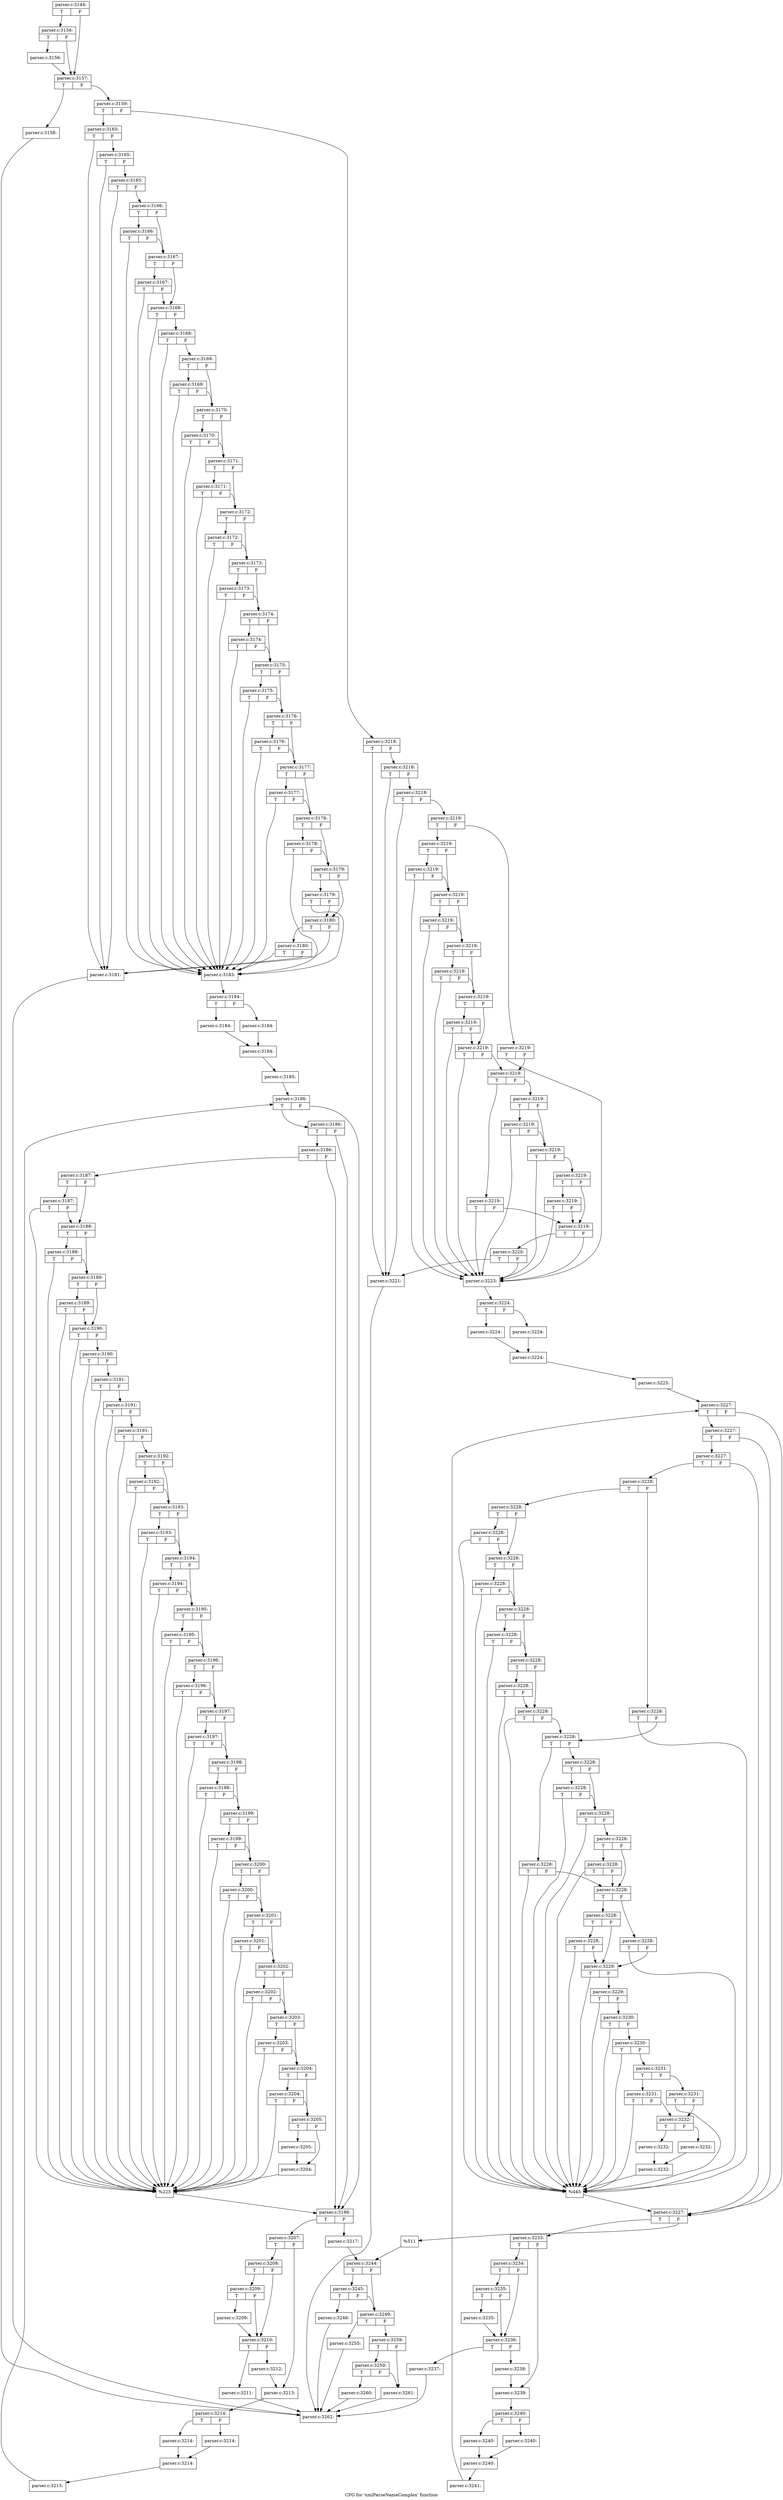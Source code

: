 digraph "CFG for 'xmlParseNameComplex' function" {
	label="CFG for 'xmlParseNameComplex' function";

	Node0x55d73bfdb190 [shape=record,label="{parser.c:3144:|{<s0>T|<s1>F}}"];
	Node0x55d73bfdb190:s0 -> Node0x55d73bfdc350;
	Node0x55d73bfdb190:s1 -> Node0x55d73bfdc300;
	Node0x55d73bfdc350 [shape=record,label="{parser.c:3156:|{<s0>T|<s1>F}}"];
	Node0x55d73bfdc350:s0 -> Node0x55d73bfdc2b0;
	Node0x55d73bfdc350:s1 -> Node0x55d73bfdc300;
	Node0x55d73bfdc2b0 [shape=record,label="{parser.c:3156:}"];
	Node0x55d73bfdc2b0 -> Node0x55d73bfdc300;
	Node0x55d73bfdc300 [shape=record,label="{parser.c:3157:|{<s0>T|<s1>F}}"];
	Node0x55d73bfdc300:s0 -> Node0x55d73bfdcd60;
	Node0x55d73bfdc300:s1 -> Node0x55d73bfdcdb0;
	Node0x55d73bfdcd60 [shape=record,label="{parser.c:3158:}"];
	Node0x55d73bfdcd60 -> Node0x55d73bfdb1e0;
	Node0x55d73bfdcdb0 [shape=record,label="{parser.c:3159:|{<s0>T|<s1>F}}"];
	Node0x55d73bfdcdb0:s0 -> Node0x55d73bfdd550;
	Node0x55d73bfdcdb0:s1 -> Node0x55d73bfdd5f0;
	Node0x55d73bfdd550 [shape=record,label="{parser.c:3165:|{<s0>T|<s1>F}}"];
	Node0x55d73bfdd550:s0 -> Node0x55d73bfddbf0;
	Node0x55d73bfdd550:s1 -> Node0x55d73bfddd90;
	Node0x55d73bfddd90 [shape=record,label="{parser.c:3165:|{<s0>T|<s1>F}}"];
	Node0x55d73bfddd90:s0 -> Node0x55d73bfddbf0;
	Node0x55d73bfddd90:s1 -> Node0x55d73bfddd10;
	Node0x55d73bfddd10 [shape=record,label="{parser.c:3165:|{<s0>T|<s1>F}}"];
	Node0x55d73bfddd10:s0 -> Node0x55d73bfddbf0;
	Node0x55d73bfddd10:s1 -> Node0x55d73bfddc90;
	Node0x55d73bfddc90 [shape=record,label="{parser.c:3166:|{<s0>T|<s1>F}}"];
	Node0x55d73bfddc90:s0 -> Node0x55d73bfdeb90;
	Node0x55d73bfddc90:s1 -> Node0x55d73bfdeb10;
	Node0x55d73bfdeb90 [shape=record,label="{parser.c:3166:|{<s0>T|<s1>F}}"];
	Node0x55d73bfdeb90:s0 -> Node0x55d73bfddc40;
	Node0x55d73bfdeb90:s1 -> Node0x55d73bfdeb10;
	Node0x55d73bfdeb10 [shape=record,label="{parser.c:3167:|{<s0>T|<s1>F}}"];
	Node0x55d73bfdeb10:s0 -> Node0x55d73bfdf010;
	Node0x55d73bfdeb10:s1 -> Node0x55d73bfdea90;
	Node0x55d73bfdf010 [shape=record,label="{parser.c:3167:|{<s0>T|<s1>F}}"];
	Node0x55d73bfdf010:s0 -> Node0x55d73bfddc40;
	Node0x55d73bfdf010:s1 -> Node0x55d73bfdea90;
	Node0x55d73bfdea90 [shape=record,label="{parser.c:3168:|{<s0>T|<s1>F}}"];
	Node0x55d73bfdea90:s0 -> Node0x55d73bfddc40;
	Node0x55d73bfdea90:s1 -> Node0x55d73bfdea10;
	Node0x55d73bfdea10 [shape=record,label="{parser.c:3168:|{<s0>T|<s1>F}}"];
	Node0x55d73bfdea10:s0 -> Node0x55d73bfddc40;
	Node0x55d73bfdea10:s1 -> Node0x55d73bfde990;
	Node0x55d73bfde990 [shape=record,label="{parser.c:3169:|{<s0>T|<s1>F}}"];
	Node0x55d73bfde990:s0 -> Node0x55d73bfdf890;
	Node0x55d73bfde990:s1 -> Node0x55d73bfde910;
	Node0x55d73bfdf890 [shape=record,label="{parser.c:3169:|{<s0>T|<s1>F}}"];
	Node0x55d73bfdf890:s0 -> Node0x55d73bfddc40;
	Node0x55d73bfdf890:s1 -> Node0x55d73bfde910;
	Node0x55d73bfde910 [shape=record,label="{parser.c:3170:|{<s0>T|<s1>F}}"];
	Node0x55d73bfde910:s0 -> Node0x55d73bfdfd10;
	Node0x55d73bfde910:s1 -> Node0x55d73bfde890;
	Node0x55d73bfdfd10 [shape=record,label="{parser.c:3170:|{<s0>T|<s1>F}}"];
	Node0x55d73bfdfd10:s0 -> Node0x55d73bfddc40;
	Node0x55d73bfdfd10:s1 -> Node0x55d73bfde890;
	Node0x55d73bfde890 [shape=record,label="{parser.c:3171:|{<s0>T|<s1>F}}"];
	Node0x55d73bfde890:s0 -> Node0x55d73bfe0190;
	Node0x55d73bfde890:s1 -> Node0x55d73bfde810;
	Node0x55d73bfe0190 [shape=record,label="{parser.c:3171:|{<s0>T|<s1>F}}"];
	Node0x55d73bfe0190:s0 -> Node0x55d73bfddc40;
	Node0x55d73bfe0190:s1 -> Node0x55d73bfde810;
	Node0x55d73bfde810 [shape=record,label="{parser.c:3172:|{<s0>T|<s1>F}}"];
	Node0x55d73bfde810:s0 -> Node0x55d73bfe0650;
	Node0x55d73bfde810:s1 -> Node0x55d73bfde790;
	Node0x55d73bfe0650 [shape=record,label="{parser.c:3172:|{<s0>T|<s1>F}}"];
	Node0x55d73bfe0650:s0 -> Node0x55d73bfddc40;
	Node0x55d73bfe0650:s1 -> Node0x55d73bfde790;
	Node0x55d73bfde790 [shape=record,label="{parser.c:3173:|{<s0>T|<s1>F}}"];
	Node0x55d73bfde790:s0 -> Node0x55d73b824a90;
	Node0x55d73bfde790:s1 -> Node0x55d73bfde710;
	Node0x55d73b824a90 [shape=record,label="{parser.c:3173:|{<s0>T|<s1>F}}"];
	Node0x55d73b824a90:s0 -> Node0x55d73bfddc40;
	Node0x55d73b824a90:s1 -> Node0x55d73bfde710;
	Node0x55d73bfde710 [shape=record,label="{parser.c:3174:|{<s0>T|<s1>F}}"];
	Node0x55d73bfde710:s0 -> Node0x55d73b824f90;
	Node0x55d73bfde710:s1 -> Node0x55d73bfde690;
	Node0x55d73b824f90 [shape=record,label="{parser.c:3174:|{<s0>T|<s1>F}}"];
	Node0x55d73b824f90:s0 -> Node0x55d73bfddc40;
	Node0x55d73b824f90:s1 -> Node0x55d73bfde690;
	Node0x55d73bfde690 [shape=record,label="{parser.c:3175:|{<s0>T|<s1>F}}"];
	Node0x55d73bfde690:s0 -> Node0x55d73b825490;
	Node0x55d73bfde690:s1 -> Node0x55d73bfde610;
	Node0x55d73b825490 [shape=record,label="{parser.c:3175:|{<s0>T|<s1>F}}"];
	Node0x55d73b825490:s0 -> Node0x55d73bfddc40;
	Node0x55d73b825490:s1 -> Node0x55d73bfde610;
	Node0x55d73bfde610 [shape=record,label="{parser.c:3176:|{<s0>T|<s1>F}}"];
	Node0x55d73bfde610:s0 -> Node0x55d73b825990;
	Node0x55d73bfde610:s1 -> Node0x55d73bfde590;
	Node0x55d73b825990 [shape=record,label="{parser.c:3176:|{<s0>T|<s1>F}}"];
	Node0x55d73b825990:s0 -> Node0x55d73bfddc40;
	Node0x55d73b825990:s1 -> Node0x55d73bfde590;
	Node0x55d73bfde590 [shape=record,label="{parser.c:3177:|{<s0>T|<s1>F}}"];
	Node0x55d73bfde590:s0 -> Node0x55d73b825e90;
	Node0x55d73bfde590:s1 -> Node0x55d73bfde510;
	Node0x55d73b825e90 [shape=record,label="{parser.c:3177:|{<s0>T|<s1>F}}"];
	Node0x55d73b825e90:s0 -> Node0x55d73bfddc40;
	Node0x55d73b825e90:s1 -> Node0x55d73bfde510;
	Node0x55d73bfde510 [shape=record,label="{parser.c:3178:|{<s0>T|<s1>F}}"];
	Node0x55d73bfde510:s0 -> Node0x55d73bfe3c10;
	Node0x55d73bfde510:s1 -> Node0x55d73bfde490;
	Node0x55d73bfe3c10 [shape=record,label="{parser.c:3178:|{<s0>T|<s1>F}}"];
	Node0x55d73bfe3c10:s0 -> Node0x55d73bfddc40;
	Node0x55d73bfe3c10:s1 -> Node0x55d73bfde490;
	Node0x55d73bfde490 [shape=record,label="{parser.c:3179:|{<s0>T|<s1>F}}"];
	Node0x55d73bfde490:s0 -> Node0x55d73bfe4110;
	Node0x55d73bfde490:s1 -> Node0x55d73bfde410;
	Node0x55d73bfe4110 [shape=record,label="{parser.c:3179:|{<s0>T|<s1>F}}"];
	Node0x55d73bfe4110:s0 -> Node0x55d73bfddc40;
	Node0x55d73bfe4110:s1 -> Node0x55d73bfde410;
	Node0x55d73bfde410 [shape=record,label="{parser.c:3180:|{<s0>T|<s1>F}}"];
	Node0x55d73bfde410:s0 -> Node0x55d73bfe45d0;
	Node0x55d73bfde410:s1 -> Node0x55d73bfddbf0;
	Node0x55d73bfe45d0 [shape=record,label="{parser.c:3180:|{<s0>T|<s1>F}}"];
	Node0x55d73bfe45d0:s0 -> Node0x55d73bfddc40;
	Node0x55d73bfe45d0:s1 -> Node0x55d73bfddbf0;
	Node0x55d73bfddbf0 [shape=record,label="{parser.c:3181:}"];
	Node0x55d73bfddbf0 -> Node0x55d73bfdb1e0;
	Node0x55d73bfddc40 [shape=record,label="{parser.c:3183:}"];
	Node0x55d73bfddc40 -> Node0x55d73bfe4fc0;
	Node0x55d73bfe4fc0 [shape=record,label="{parser.c:3184:|{<s0>T|<s1>F}}"];
	Node0x55d73bfe4fc0:s0 -> Node0x55d73bfe5260;
	Node0x55d73bfe4fc0:s1 -> Node0x55d73bfe5300;
	Node0x55d73bfe5260 [shape=record,label="{parser.c:3184:}"];
	Node0x55d73bfe5260 -> Node0x55d73bfe52b0;
	Node0x55d73bfe5300 [shape=record,label="{parser.c:3184:}"];
	Node0x55d73bfe5300 -> Node0x55d73bfe52b0;
	Node0x55d73bfe52b0 [shape=record,label="{parser.c:3184:}"];
	Node0x55d73bfe52b0 -> Node0x55d73bfe4f20;
	Node0x55d73bfe4f20 [shape=record,label="{parser.c:3185:}"];
	Node0x55d73bfe4f20 -> Node0x55d73bfe4f70;
	Node0x55d73bfe4f70 [shape=record,label="{parser.c:3186:|{<s0>T|<s1>F}}"];
	Node0x55d73bfe4f70:s0 -> Node0x55d73bfe6b60;
	Node0x55d73bfe4f70:s1 -> Node0x55d73bfe6a40;
	Node0x55d73bfe6b60 [shape=record,label="{parser.c:3186:|{<s0>T|<s1>F}}"];
	Node0x55d73bfe6b60:s0 -> Node0x55d73bfe6ae0;
	Node0x55d73bfe6b60:s1 -> Node0x55d73bfe6a40;
	Node0x55d73bfe6ae0 [shape=record,label="{parser.c:3186:|{<s0>T|<s1>F}}"];
	Node0x55d73bfe6ae0:s0 -> Node0x55d73bfe6a90;
	Node0x55d73bfe6ae0:s1 -> Node0x55d73bfe6a40;
	Node0x55d73bfe6a90 [shape=record,label="{parser.c:3187:|{<s0>T|<s1>F}}"];
	Node0x55d73bfe6a90:s0 -> Node0x55d73bfe7c40;
	Node0x55d73bfe6a90:s1 -> Node0x55d73bfe7bc0;
	Node0x55d73bfe7c40 [shape=record,label="{parser.c:3187:|{<s0>T|<s1>F}}"];
	Node0x55d73bfe7c40:s0 -> Node0x55d73bfe7140;
	Node0x55d73bfe7c40:s1 -> Node0x55d73bfe7bc0;
	Node0x55d73bfe7bc0 [shape=record,label="{parser.c:3188:|{<s0>T|<s1>F}}"];
	Node0x55d73bfe7bc0:s0 -> Node0x55d73bfe8120;
	Node0x55d73bfe7bc0:s1 -> Node0x55d73bfe7b40;
	Node0x55d73bfe8120 [shape=record,label="{parser.c:3188:|{<s0>T|<s1>F}}"];
	Node0x55d73bfe8120:s0 -> Node0x55d73bfe7140;
	Node0x55d73bfe8120:s1 -> Node0x55d73bfe7b40;
	Node0x55d73bfe7b40 [shape=record,label="{parser.c:3189:|{<s0>T|<s1>F}}"];
	Node0x55d73bfe7b40:s0 -> Node0x55d73bfe85a0;
	Node0x55d73bfe7b40:s1 -> Node0x55d73bfe7ac0;
	Node0x55d73bfe85a0 [shape=record,label="{parser.c:3189:|{<s0>T|<s1>F}}"];
	Node0x55d73bfe85a0:s0 -> Node0x55d73bfe7140;
	Node0x55d73bfe85a0:s1 -> Node0x55d73bfe7ac0;
	Node0x55d73bfe7ac0 [shape=record,label="{parser.c:3190:|{<s0>T|<s1>F}}"];
	Node0x55d73bfe7ac0:s0 -> Node0x55d73bfe7140;
	Node0x55d73bfe7ac0:s1 -> Node0x55d73bfe7a40;
	Node0x55d73bfe7a40 [shape=record,label="{parser.c:3190:|{<s0>T|<s1>F}}"];
	Node0x55d73bfe7a40:s0 -> Node0x55d73bfe7140;
	Node0x55d73bfe7a40:s1 -> Node0x55d73bfe79c0;
	Node0x55d73bfe79c0 [shape=record,label="{parser.c:3191:|{<s0>T|<s1>F}}"];
	Node0x55d73bfe79c0:s0 -> Node0x55d73bfe7140;
	Node0x55d73bfe79c0:s1 -> Node0x55d73bfe7940;
	Node0x55d73bfe7940 [shape=record,label="{parser.c:3191:|{<s0>T|<s1>F}}"];
	Node0x55d73bfe7940:s0 -> Node0x55d73bfe7140;
	Node0x55d73bfe7940:s1 -> Node0x55d73bfe78c0;
	Node0x55d73bfe78c0 [shape=record,label="{parser.c:3191:|{<s0>T|<s1>F}}"];
	Node0x55d73bfe78c0:s0 -> Node0x55d73bfe7140;
	Node0x55d73bfe78c0:s1 -> Node0x55d73bfe7840;
	Node0x55d73bfe7840 [shape=record,label="{parser.c:3192:|{<s0>T|<s1>F}}"];
	Node0x55d73bfe7840:s0 -> Node0x55d73bfe9460;
	Node0x55d73bfe7840:s1 -> Node0x55d73bfe77c0;
	Node0x55d73bfe9460 [shape=record,label="{parser.c:3192:|{<s0>T|<s1>F}}"];
	Node0x55d73bfe9460:s0 -> Node0x55d73bfe7140;
	Node0x55d73bfe9460:s1 -> Node0x55d73bfe77c0;
	Node0x55d73bfe77c0 [shape=record,label="{parser.c:3193:|{<s0>T|<s1>F}}"];
	Node0x55d73bfe77c0:s0 -> Node0x55d73bfe98e0;
	Node0x55d73bfe77c0:s1 -> Node0x55d73bfe7740;
	Node0x55d73bfe98e0 [shape=record,label="{parser.c:3193:|{<s0>T|<s1>F}}"];
	Node0x55d73bfe98e0:s0 -> Node0x55d73bfe7140;
	Node0x55d73bfe98e0:s1 -> Node0x55d73bfe7740;
	Node0x55d73bfe7740 [shape=record,label="{parser.c:3194:|{<s0>T|<s1>F}}"];
	Node0x55d73bfe7740:s0 -> Node0x55d73bfe9d60;
	Node0x55d73bfe7740:s1 -> Node0x55d73bfe76c0;
	Node0x55d73bfe9d60 [shape=record,label="{parser.c:3194:|{<s0>T|<s1>F}}"];
	Node0x55d73bfe9d60:s0 -> Node0x55d73bfe7140;
	Node0x55d73bfe9d60:s1 -> Node0x55d73bfe76c0;
	Node0x55d73bfe76c0 [shape=record,label="{parser.c:3195:|{<s0>T|<s1>F}}"];
	Node0x55d73bfe76c0:s0 -> Node0x55d73bfea1e0;
	Node0x55d73bfe76c0:s1 -> Node0x55d73bfe7640;
	Node0x55d73bfea1e0 [shape=record,label="{parser.c:3195:|{<s0>T|<s1>F}}"];
	Node0x55d73bfea1e0:s0 -> Node0x55d73bfe7140;
	Node0x55d73bfea1e0:s1 -> Node0x55d73bfe7640;
	Node0x55d73bfe7640 [shape=record,label="{parser.c:3196:|{<s0>T|<s1>F}}"];
	Node0x55d73bfe7640:s0 -> Node0x55d73bfea6e0;
	Node0x55d73bfe7640:s1 -> Node0x55d73bfe75c0;
	Node0x55d73bfea6e0 [shape=record,label="{parser.c:3196:|{<s0>T|<s1>F}}"];
	Node0x55d73bfea6e0:s0 -> Node0x55d73bfe7140;
	Node0x55d73bfea6e0:s1 -> Node0x55d73bfe75c0;
	Node0x55d73bfe75c0 [shape=record,label="{parser.c:3197:|{<s0>T|<s1>F}}"];
	Node0x55d73bfe75c0:s0 -> Node0x55d73bfeab60;
	Node0x55d73bfe75c0:s1 -> Node0x55d73bfe7540;
	Node0x55d73bfeab60 [shape=record,label="{parser.c:3197:|{<s0>T|<s1>F}}"];
	Node0x55d73bfeab60:s0 -> Node0x55d73bfe7140;
	Node0x55d73bfeab60:s1 -> Node0x55d73bfe7540;
	Node0x55d73bfe7540 [shape=record,label="{parser.c:3198:|{<s0>T|<s1>F}}"];
	Node0x55d73bfe7540:s0 -> Node0x55d73bfeafe0;
	Node0x55d73bfe7540:s1 -> Node0x55d73bfe74c0;
	Node0x55d73bfeafe0 [shape=record,label="{parser.c:3198:|{<s0>T|<s1>F}}"];
	Node0x55d73bfeafe0:s0 -> Node0x55d73bfe7140;
	Node0x55d73bfeafe0:s1 -> Node0x55d73bfe74c0;
	Node0x55d73bfe74c0 [shape=record,label="{parser.c:3199:|{<s0>T|<s1>F}}"];
	Node0x55d73bfe74c0:s0 -> Node0x55d73bfeb460;
	Node0x55d73bfe74c0:s1 -> Node0x55d73bfe7440;
	Node0x55d73bfeb460 [shape=record,label="{parser.c:3199:|{<s0>T|<s1>F}}"];
	Node0x55d73bfeb460:s0 -> Node0x55d73bfe7140;
	Node0x55d73bfeb460:s1 -> Node0x55d73bfe7440;
	Node0x55d73bfe7440 [shape=record,label="{parser.c:3200:|{<s0>T|<s1>F}}"];
	Node0x55d73bfe7440:s0 -> Node0x55d73bfeb960;
	Node0x55d73bfe7440:s1 -> Node0x55d73bfe73c0;
	Node0x55d73bfeb960 [shape=record,label="{parser.c:3200:|{<s0>T|<s1>F}}"];
	Node0x55d73bfeb960:s0 -> Node0x55d73bfe7140;
	Node0x55d73bfeb960:s1 -> Node0x55d73bfe73c0;
	Node0x55d73bfe73c0 [shape=record,label="{parser.c:3201:|{<s0>T|<s1>F}}"];
	Node0x55d73bfe73c0:s0 -> Node0x55d73bfebde0;
	Node0x55d73bfe73c0:s1 -> Node0x55d73bfe7340;
	Node0x55d73bfebde0 [shape=record,label="{parser.c:3201:|{<s0>T|<s1>F}}"];
	Node0x55d73bfebde0:s0 -> Node0x55d73bfe7140;
	Node0x55d73bfebde0:s1 -> Node0x55d73bfe7340;
	Node0x55d73bfe7340 [shape=record,label="{parser.c:3202:|{<s0>T|<s1>F}}"];
	Node0x55d73bfe7340:s0 -> Node0x55d73bfec260;
	Node0x55d73bfe7340:s1 -> Node0x55d73bfe72c0;
	Node0x55d73bfec260 [shape=record,label="{parser.c:3202:|{<s0>T|<s1>F}}"];
	Node0x55d73bfec260:s0 -> Node0x55d73bfe7140;
	Node0x55d73bfec260:s1 -> Node0x55d73bfe72c0;
	Node0x55d73bfe72c0 [shape=record,label="{parser.c:3203:|{<s0>T|<s1>F}}"];
	Node0x55d73bfe72c0:s0 -> Node0x55d73bfec6e0;
	Node0x55d73bfe72c0:s1 -> Node0x55d73bfe7240;
	Node0x55d73bfec6e0 [shape=record,label="{parser.c:3203:|{<s0>T|<s1>F}}"];
	Node0x55d73bfec6e0:s0 -> Node0x55d73bfe7140;
	Node0x55d73bfec6e0:s1 -> Node0x55d73bfe7240;
	Node0x55d73bfe7240 [shape=record,label="{parser.c:3204:|{<s0>T|<s1>F}}"];
	Node0x55d73bfe7240:s0 -> Node0x55d73bfecb60;
	Node0x55d73bfe7240:s1 -> Node0x55d73bfe71f0;
	Node0x55d73bfecb60 [shape=record,label="{parser.c:3204:|{<s0>T|<s1>F}}"];
	Node0x55d73bfecb60:s0 -> Node0x55d73bfe7140;
	Node0x55d73bfecb60:s1 -> Node0x55d73bfe71f0;
	Node0x55d73bfe71f0 [shape=record,label="{parser.c:3205:|{<s0>T|<s1>F}}"];
	Node0x55d73bfe71f0:s0 -> Node0x55d73bfed4d0;
	Node0x55d73bfe71f0:s1 -> Node0x55d73bfecfe0;
	Node0x55d73bfed4d0 [shape=record,label="{parser.c:3205:}"];
	Node0x55d73bfed4d0 -> Node0x55d73bfecfe0;
	Node0x55d73bfecfe0 [shape=record,label="{parser.c:3204:}"];
	Node0x55d73bfecfe0 -> Node0x55d73bfe7140;
	Node0x55d73bfe7140 [shape=record,label="{%225}"];
	Node0x55d73bfe7140 -> Node0x55d73bfe6a40;
	Node0x55d73bfe6a40 [shape=record,label="{parser.c:3186:|{<s0>T|<s1>F}}"];
	Node0x55d73bfe6a40:s0 -> Node0x55d73bfedaf0;
	Node0x55d73bfe6a40:s1 -> Node0x55d73bfe69c0;
	Node0x55d73bfedaf0 [shape=record,label="{parser.c:3207:|{<s0>T|<s1>F}}"];
	Node0x55d73bfedaf0:s0 -> Node0x55d73bfedce0;
	Node0x55d73bfedaf0:s1 -> Node0x55d73bfedd30;
	Node0x55d73bfedce0 [shape=record,label="{parser.c:3208:|{<s0>T|<s1>F}}"];
	Node0x55d73bfedce0:s0 -> Node0x55d73bfee340;
	Node0x55d73bfedce0:s1 -> Node0x55d73bfee2f0;
	Node0x55d73bfee340 [shape=record,label="{parser.c:3209:|{<s0>T|<s1>F}}"];
	Node0x55d73bfee340:s0 -> Node0x55d73bfee2a0;
	Node0x55d73bfee340:s1 -> Node0x55d73bfee2f0;
	Node0x55d73bfee2a0 [shape=record,label="{parser.c:3209:}"];
	Node0x55d73bfee2a0 -> Node0x55d73bfee2f0;
	Node0x55d73bfee2f0 [shape=record,label="{parser.c:3210:|{<s0>T|<s1>F}}"];
	Node0x55d73bfee2f0:s0 -> Node0x55d73bfeeed0;
	Node0x55d73bfee2f0:s1 -> Node0x55d73bfeef20;
	Node0x55d73bfeeed0 [shape=record,label="{parser.c:3211:}"];
	Node0x55d73bfeeed0 -> Node0x55d73bfdb1e0;
	Node0x55d73bfeef20 [shape=record,label="{parser.c:3212:}"];
	Node0x55d73bfeef20 -> Node0x55d73bfedd30;
	Node0x55d73bfedd30 [shape=record,label="{parser.c:3213:}"];
	Node0x55d73bfedd30 -> Node0x55d73bfef820;
	Node0x55d73bfef820 [shape=record,label="{parser.c:3214:|{<s0>T|<s1>F}}"];
	Node0x55d73bfef820:s0 -> Node0x55d73bfefac0;
	Node0x55d73bfef820:s1 -> Node0x55d73bfefb60;
	Node0x55d73bfefac0 [shape=record,label="{parser.c:3214:}"];
	Node0x55d73bfefac0 -> Node0x55d73bfefb10;
	Node0x55d73bfefb60 [shape=record,label="{parser.c:3214:}"];
	Node0x55d73bfefb60 -> Node0x55d73bfefb10;
	Node0x55d73bfefb10 [shape=record,label="{parser.c:3214:}"];
	Node0x55d73bfefb10 -> Node0x55d73bfef780;
	Node0x55d73bfef780 [shape=record,label="{parser.c:3215:}"];
	Node0x55d73bfef780 -> Node0x55d73bfe4f70;
	Node0x55d73bfe69c0 [shape=record,label="{parser.c:3217:}"];
	Node0x55d73bfe69c0 -> Node0x55d73bfdd5a0;
	Node0x55d73bfdd5f0 [shape=record,label="{parser.c:3218:|{<s0>T|<s1>F}}"];
	Node0x55d73bfdd5f0:s0 -> Node0x55d73bfef7d0;
	Node0x55d73bfdd5f0:s1 -> Node0x55d73bff13d0;
	Node0x55d73bff13d0 [shape=record,label="{parser.c:3218:|{<s0>T|<s1>F}}"];
	Node0x55d73bff13d0:s0 -> Node0x55d73bfef7d0;
	Node0x55d73bff13d0:s1 -> Node0x55d73bff1350;
	Node0x55d73bff1350 [shape=record,label="{parser.c:3218:|{<s0>T|<s1>F}}"];
	Node0x55d73bff1350:s0 -> Node0x55d73bfef7d0;
	Node0x55d73bff1350:s1 -> Node0x55d73bff12d0;
	Node0x55d73bff12d0 [shape=record,label="{parser.c:3219:|{<s0>T|<s1>F}}"];
	Node0x55d73bff12d0:s0 -> Node0x55d73bff1c30;
	Node0x55d73bff12d0:s1 -> Node0x55d73bff1c80;
	Node0x55d73bff1c30 [shape=record,label="{parser.c:3219:|{<s0>T|<s1>F}}"];
	Node0x55d73bff1c30:s0 -> Node0x55d73bff1f80;
	Node0x55d73bff1c30:s1 -> Node0x55d73bff1f30;
	Node0x55d73bff1f80 [shape=record,label="{parser.c:3219:|{<s0>T|<s1>F}}"];
	Node0x55d73bff1f80:s0 -> Node0x55d73bff1280;
	Node0x55d73bff1f80:s1 -> Node0x55d73bff1f30;
	Node0x55d73bff1f30 [shape=record,label="{parser.c:3219:|{<s0>T|<s1>F}}"];
	Node0x55d73bff1f30:s0 -> Node0x55d73bff22b0;
	Node0x55d73bff1f30:s1 -> Node0x55d73bff1ee0;
	Node0x55d73bff22b0 [shape=record,label="{parser.c:3219:|{<s0>T|<s1>F}}"];
	Node0x55d73bff22b0:s0 -> Node0x55d73bff1280;
	Node0x55d73bff22b0:s1 -> Node0x55d73bff1ee0;
	Node0x55d73bff1ee0 [shape=record,label="{parser.c:3219:|{<s0>T|<s1>F}}"];
	Node0x55d73bff1ee0:s0 -> Node0x55d73bff25e0;
	Node0x55d73bff1ee0:s1 -> Node0x55d73bff1e90;
	Node0x55d73bff25e0 [shape=record,label="{parser.c:3219:|{<s0>T|<s1>F}}"];
	Node0x55d73bff25e0:s0 -> Node0x55d73bff1280;
	Node0x55d73bff25e0:s1 -> Node0x55d73bff1e90;
	Node0x55d73bff1e90 [shape=record,label="{parser.c:3219:|{<s0>T|<s1>F}}"];
	Node0x55d73bff1e90:s0 -> Node0x55d73bff2910;
	Node0x55d73bff1e90:s1 -> Node0x55d73bff1e40;
	Node0x55d73bff2910 [shape=record,label="{parser.c:3219:|{<s0>T|<s1>F}}"];
	Node0x55d73bff2910:s0 -> Node0x55d73bff1280;
	Node0x55d73bff2910:s1 -> Node0x55d73bff1e40;
	Node0x55d73bff1e40 [shape=record,label="{parser.c:3219:|{<s0>T|<s1>F}}"];
	Node0x55d73bff1e40:s0 -> Node0x55d73bff1280;
	Node0x55d73bff1e40:s1 -> Node0x55d73bff1bb0;
	Node0x55d73bff1c80 [shape=record,label="{parser.c:3219:|{<s0>T|<s1>F}}"];
	Node0x55d73bff1c80:s0 -> Node0x55d73bff1280;
	Node0x55d73bff1c80:s1 -> Node0x55d73bff1bb0;
	Node0x55d73bff1bb0 [shape=record,label="{parser.c:3219:|{<s0>T|<s1>F}}"];
	Node0x55d73bff1bb0:s0 -> Node0x55d73bff2f60;
	Node0x55d73bff1bb0:s1 -> Node0x55d73bff2fb0;
	Node0x55d73bff2f60 [shape=record,label="{parser.c:3219:|{<s0>T|<s1>F}}"];
	Node0x55d73bff2f60:s0 -> Node0x55d73bff1280;
	Node0x55d73bff2f60:s1 -> Node0x55d73bff1b30;
	Node0x55d73bff2fb0 [shape=record,label="{parser.c:3219:|{<s0>T|<s1>F}}"];
	Node0x55d73bff2fb0:s0 -> Node0x55d73bff3300;
	Node0x55d73bff2fb0:s1 -> Node0x55d73bff32b0;
	Node0x55d73bff3300 [shape=record,label="{parser.c:3219:|{<s0>T|<s1>F}}"];
	Node0x55d73bff3300:s0 -> Node0x55d73bff1280;
	Node0x55d73bff3300:s1 -> Node0x55d73bff32b0;
	Node0x55d73bff32b0 [shape=record,label="{parser.c:3219:|{<s0>T|<s1>F}}"];
	Node0x55d73bff32b0:s0 -> Node0x55d73bff1280;
	Node0x55d73bff32b0:s1 -> Node0x55d73bff3260;
	Node0x55d73bff3260 [shape=record,label="{parser.c:3219:|{<s0>T|<s1>F}}"];
	Node0x55d73bff3260:s0 -> Node0x55d73bff37a0;
	Node0x55d73bff3260:s1 -> Node0x55d73bff1b30;
	Node0x55d73bff37a0 [shape=record,label="{parser.c:3219:|{<s0>T|<s1>F}}"];
	Node0x55d73bff37a0:s0 -> Node0x55d73bff1280;
	Node0x55d73bff37a0:s1 -> Node0x55d73bff1b30;
	Node0x55d73bff1b30 [shape=record,label="{parser.c:3219:|{<s0>T|<s1>F}}"];
	Node0x55d73bff1b30:s0 -> Node0x55d73bff1ab0;
	Node0x55d73bff1b30:s1 -> Node0x55d73bff1280;
	Node0x55d73bff1ab0 [shape=record,label="{parser.c:3220:|{<s0>T|<s1>F}}"];
	Node0x55d73bff1ab0:s0 -> Node0x55d73bfef7d0;
	Node0x55d73bff1ab0:s1 -> Node0x55d73bff1280;
	Node0x55d73bfef7d0 [shape=record,label="{parser.c:3221:}"];
	Node0x55d73bfef7d0 -> Node0x55d73bfdb1e0;
	Node0x55d73bff1280 [shape=record,label="{parser.c:3223:}"];
	Node0x55d73bff1280 -> Node0x55d73bff4400;
	Node0x55d73bff4400 [shape=record,label="{parser.c:3224:|{<s0>T|<s1>F}}"];
	Node0x55d73bff4400:s0 -> Node0x55d73bff46a0;
	Node0x55d73bff4400:s1 -> Node0x55d73bff4740;
	Node0x55d73bff46a0 [shape=record,label="{parser.c:3224:}"];
	Node0x55d73bff46a0 -> Node0x55d73bff46f0;
	Node0x55d73bff4740 [shape=record,label="{parser.c:3224:}"];
	Node0x55d73bff4740 -> Node0x55d73bff46f0;
	Node0x55d73bff46f0 [shape=record,label="{parser.c:3224:}"];
	Node0x55d73bff46f0 -> Node0x55d73bff4360;
	Node0x55d73bff4360 [shape=record,label="{parser.c:3225:}"];
	Node0x55d73bff4360 -> Node0x55d73bff43b0;
	Node0x55d73bff43b0 [shape=record,label="{parser.c:3227:|{<s0>T|<s1>F}}"];
	Node0x55d73bff43b0:s0 -> Node0x55d73bff5fa0;
	Node0x55d73bff43b0:s1 -> Node0x55d73bff5e80;
	Node0x55d73bff5fa0 [shape=record,label="{parser.c:3227:|{<s0>T|<s1>F}}"];
	Node0x55d73bff5fa0:s0 -> Node0x55d73bff5f20;
	Node0x55d73bff5fa0:s1 -> Node0x55d73bff5e80;
	Node0x55d73bff5f20 [shape=record,label="{parser.c:3227:|{<s0>T|<s1>F}}"];
	Node0x55d73bff5f20:s0 -> Node0x55d73bff5ed0;
	Node0x55d73bff5f20:s1 -> Node0x55d73bff5e80;
	Node0x55d73bff5ed0 [shape=record,label="{parser.c:3228:|{<s0>T|<s1>F}}"];
	Node0x55d73bff5ed0:s0 -> Node0x55d73bff6a00;
	Node0x55d73bff5ed0:s1 -> Node0x55d73bff6a50;
	Node0x55d73bff6a00 [shape=record,label="{parser.c:3228:|{<s0>T|<s1>F}}"];
	Node0x55d73bff6a00:s0 -> Node0x55d73bff6db0;
	Node0x55d73bff6a00:s1 -> Node0x55d73bff6d60;
	Node0x55d73bff6db0 [shape=record,label="{parser.c:3228:|{<s0>T|<s1>F}}"];
	Node0x55d73bff6db0:s0 -> Node0x55d73bff6580;
	Node0x55d73bff6db0:s1 -> Node0x55d73bff6d60;
	Node0x55d73bff6d60 [shape=record,label="{parser.c:3228:|{<s0>T|<s1>F}}"];
	Node0x55d73bff6d60:s0 -> Node0x55d73bff70e0;
	Node0x55d73bff6d60:s1 -> Node0x55d73bff6d10;
	Node0x55d73bff70e0 [shape=record,label="{parser.c:3228:|{<s0>T|<s1>F}}"];
	Node0x55d73bff70e0:s0 -> Node0x55d73bff6580;
	Node0x55d73bff70e0:s1 -> Node0x55d73bff6d10;
	Node0x55d73bff6d10 [shape=record,label="{parser.c:3228:|{<s0>T|<s1>F}}"];
	Node0x55d73bff6d10:s0 -> Node0x55d73bff7410;
	Node0x55d73bff6d10:s1 -> Node0x55d73bff6cc0;
	Node0x55d73bff7410 [shape=record,label="{parser.c:3228:|{<s0>T|<s1>F}}"];
	Node0x55d73bff7410:s0 -> Node0x55d73bff6580;
	Node0x55d73bff7410:s1 -> Node0x55d73bff6cc0;
	Node0x55d73bff6cc0 [shape=record,label="{parser.c:3228:|{<s0>T|<s1>F}}"];
	Node0x55d73bff6cc0:s0 -> Node0x55d73bff7740;
	Node0x55d73bff6cc0:s1 -> Node0x55d73bff6c70;
	Node0x55d73bff7740 [shape=record,label="{parser.c:3228:|{<s0>T|<s1>F}}"];
	Node0x55d73bff7740:s0 -> Node0x55d73bff6580;
	Node0x55d73bff7740:s1 -> Node0x55d73bff6c70;
	Node0x55d73bff6c70 [shape=record,label="{parser.c:3228:|{<s0>T|<s1>F}}"];
	Node0x55d73bff6c70:s0 -> Node0x55d73bff6580;
	Node0x55d73bff6c70:s1 -> Node0x55d73bff6980;
	Node0x55d73bff6a50 [shape=record,label="{parser.c:3228:|{<s0>T|<s1>F}}"];
	Node0x55d73bff6a50:s0 -> Node0x55d73bff6580;
	Node0x55d73bff6a50:s1 -> Node0x55d73bff6980;
	Node0x55d73bff6980 [shape=record,label="{parser.c:3228:|{<s0>T|<s1>F}}"];
	Node0x55d73bff6980:s0 -> Node0x55d73bff7d90;
	Node0x55d73bff6980:s1 -> Node0x55d73bff7de0;
	Node0x55d73bff7d90 [shape=record,label="{parser.c:3228:|{<s0>T|<s1>F}}"];
	Node0x55d73bff7d90:s0 -> Node0x55d73bff6580;
	Node0x55d73bff7d90:s1 -> Node0x55d73bff6900;
	Node0x55d73bff7de0 [shape=record,label="{parser.c:3228:|{<s0>T|<s1>F}}"];
	Node0x55d73bff7de0:s0 -> Node0x55d73bff8130;
	Node0x55d73bff7de0:s1 -> Node0x55d73bff80e0;
	Node0x55d73bff8130 [shape=record,label="{parser.c:3228:|{<s0>T|<s1>F}}"];
	Node0x55d73bff8130:s0 -> Node0x55d73bff6580;
	Node0x55d73bff8130:s1 -> Node0x55d73bff80e0;
	Node0x55d73bff80e0 [shape=record,label="{parser.c:3228:|{<s0>T|<s1>F}}"];
	Node0x55d73bff80e0:s0 -> Node0x55d73bff6580;
	Node0x55d73bff80e0:s1 -> Node0x55d73bff8090;
	Node0x55d73bff8090 [shape=record,label="{parser.c:3228:|{<s0>T|<s1>F}}"];
	Node0x55d73bff8090:s0 -> Node0x55d73bff85d0;
	Node0x55d73bff8090:s1 -> Node0x55d73bff6900;
	Node0x55d73bff85d0 [shape=record,label="{parser.c:3228:|{<s0>T|<s1>F}}"];
	Node0x55d73bff85d0:s0 -> Node0x55d73bff6580;
	Node0x55d73bff85d0:s1 -> Node0x55d73bff6900;
	Node0x55d73bff6900 [shape=record,label="{parser.c:3228:|{<s0>T|<s1>F}}"];
	Node0x55d73bff6900:s0 -> Node0x55d73bff8900;
	Node0x55d73bff6900:s1 -> Node0x55d73bff8950;
	Node0x55d73bff8900 [shape=record,label="{parser.c:3228:|{<s0>T|<s1>F}}"];
	Node0x55d73bff8900:s0 -> Node0x55d73bff8b40;
	Node0x55d73bff8900:s1 -> Node0x55d73bff6880;
	Node0x55d73bff8b40 [shape=record,label="{parser.c:3228:|{<s0>T|<s1>F}}"];
	Node0x55d73bff8b40:s0 -> Node0x55d73bff6580;
	Node0x55d73bff8b40:s1 -> Node0x55d73bff6880;
	Node0x55d73bff8950 [shape=record,label="{parser.c:3228:|{<s0>T|<s1>F}}"];
	Node0x55d73bff8950:s0 -> Node0x55d73bff6580;
	Node0x55d73bff8950:s1 -> Node0x55d73bff6880;
	Node0x55d73bff6880 [shape=record,label="{parser.c:3229:|{<s0>T|<s1>F}}"];
	Node0x55d73bff6880:s0 -> Node0x55d73bff6580;
	Node0x55d73bff6880:s1 -> Node0x55d73bff6800;
	Node0x55d73bff6800 [shape=record,label="{parser.c:3229:|{<s0>T|<s1>F}}"];
	Node0x55d73bff6800:s0 -> Node0x55d73bff6580;
	Node0x55d73bff6800:s1 -> Node0x55d73bff6780;
	Node0x55d73bff6780 [shape=record,label="{parser.c:3230:|{<s0>T|<s1>F}}"];
	Node0x55d73bff6780:s0 -> Node0x55d73bff6580;
	Node0x55d73bff6780:s1 -> Node0x55d73bff6700;
	Node0x55d73bff6700 [shape=record,label="{parser.c:3230:|{<s0>T|<s1>F}}"];
	Node0x55d73bff6700:s0 -> Node0x55d73bff6580;
	Node0x55d73bff6700:s1 -> Node0x55d73bff6680;
	Node0x55d73bff6680 [shape=record,label="{parser.c:3231:|{<s0>T|<s1>F}}"];
	Node0x55d73bff6680:s0 -> Node0x55d73bff9930;
	Node0x55d73bff6680:s1 -> Node0x55d73bff9980;
	Node0x55d73bff9930 [shape=record,label="{parser.c:3231:|{<s0>T|<s1>F}}"];
	Node0x55d73bff9930:s0 -> Node0x55d73bff6580;
	Node0x55d73bff9930:s1 -> Node0x55d73bff6630;
	Node0x55d73bff9980 [shape=record,label="{parser.c:3231:|{<s0>T|<s1>F}}"];
	Node0x55d73bff9980:s0 -> Node0x55d73bff6580;
	Node0x55d73bff9980:s1 -> Node0x55d73bff6630;
	Node0x55d73bff6630 [shape=record,label="{parser.c:3232:|{<s0>T|<s1>F}}"];
	Node0x55d73bff6630:s0 -> Node0x55d73bff9ec0;
	Node0x55d73bff6630:s1 -> Node0x55d73bffa000;
	Node0x55d73bff9ec0 [shape=record,label="{parser.c:3232:}"];
	Node0x55d73bff9ec0 -> Node0x55d73bffa050;
	Node0x55d73bffa000 [shape=record,label="{parser.c:3232:}"];
	Node0x55d73bffa000 -> Node0x55d73bffa050;
	Node0x55d73bffa050 [shape=record,label="{parser.c:3232:}"];
	Node0x55d73bffa050 -> Node0x55d73bff6580;
	Node0x55d73bff6580 [shape=record,label="{%445}"];
	Node0x55d73bff6580 -> Node0x55d73bff5e80;
	Node0x55d73bff5e80 [shape=record,label="{parser.c:3227:|{<s0>T|<s1>F}}"];
	Node0x55d73bff5e80:s0 -> Node0x55d73bffa810;
	Node0x55d73bff5e80:s1 -> Node0x55d73bff5e00;
	Node0x55d73bffa810 [shape=record,label="{parser.c:3233:|{<s0>T|<s1>F}}"];
	Node0x55d73bffa810:s0 -> Node0x55d73bffaa00;
	Node0x55d73bffa810:s1 -> Node0x55d73bffaa50;
	Node0x55d73bffaa00 [shape=record,label="{parser.c:3234:|{<s0>T|<s1>F}}"];
	Node0x55d73bffaa00:s0 -> Node0x55d73bffb060;
	Node0x55d73bffaa00:s1 -> Node0x55d73bffb010;
	Node0x55d73bffb060 [shape=record,label="{parser.c:3235:|{<s0>T|<s1>F}}"];
	Node0x55d73bffb060:s0 -> Node0x55d73bffafc0;
	Node0x55d73bffb060:s1 -> Node0x55d73bffb010;
	Node0x55d73bffafc0 [shape=record,label="{parser.c:3235:}"];
	Node0x55d73bffafc0 -> Node0x55d73bffb010;
	Node0x55d73bffb010 [shape=record,label="{parser.c:3236:|{<s0>T|<s1>F}}"];
	Node0x55d73bffb010:s0 -> Node0x55d73bffbbf0;
	Node0x55d73bffb010:s1 -> Node0x55d73bffbc40;
	Node0x55d73bffbbf0 [shape=record,label="{parser.c:3237:}"];
	Node0x55d73bffbbf0 -> Node0x55d73bfdb1e0;
	Node0x55d73bffbc40 [shape=record,label="{parser.c:3238:}"];
	Node0x55d73bffbc40 -> Node0x55d73bffaa50;
	Node0x55d73bffaa50 [shape=record,label="{parser.c:3239:}"];
	Node0x55d73bffaa50 -> Node0x55d73bffc540;
	Node0x55d73bffc540 [shape=record,label="{parser.c:3240:|{<s0>T|<s1>F}}"];
	Node0x55d73bffc540:s0 -> Node0x55d73bffc7e0;
	Node0x55d73bffc540:s1 -> Node0x55d73bffc880;
	Node0x55d73bffc7e0 [shape=record,label="{parser.c:3240:}"];
	Node0x55d73bffc7e0 -> Node0x55d73bffc830;
	Node0x55d73bffc880 [shape=record,label="{parser.c:3240:}"];
	Node0x55d73bffc880 -> Node0x55d73bffc830;
	Node0x55d73bffc830 [shape=record,label="{parser.c:3240:}"];
	Node0x55d73bffc830 -> Node0x55d73bffc4a0;
	Node0x55d73bffc4a0 [shape=record,label="{parser.c:3241:}"];
	Node0x55d73bffc4a0 -> Node0x55d73bff43b0;
	Node0x55d73bff5e00 [shape=record,label="{%511}"];
	Node0x55d73bff5e00 -> Node0x55d73bfdd5a0;
	Node0x55d73bfdd5a0 [shape=record,label="{parser.c:3244:|{<s0>T|<s1>F}}"];
	Node0x55d73bfdd5a0:s0 -> Node0x55d73bffdfb0;
	Node0x55d73bfdd5a0:s1 -> Node0x55d73bffdf60;
	Node0x55d73bffdfb0 [shape=record,label="{parser.c:3245:|{<s0>T|<s1>F}}"];
	Node0x55d73bffdfb0:s0 -> Node0x55d73bffc4f0;
	Node0x55d73bffdfb0:s1 -> Node0x55d73bffdf60;
	Node0x55d73bffc4f0 [shape=record,label="{parser.c:3246:}"];
	Node0x55d73bffc4f0 -> Node0x55d73bfdb1e0;
	Node0x55d73bffdf60 [shape=record,label="{parser.c:3249:|{<s0>T|<s1>F}}"];
	Node0x55d73bffdf60:s0 -> Node0x55d73bffeb60;
	Node0x55d73bffdf60:s1 -> Node0x55d73bffebb0;
	Node0x55d73bffeb60 [shape=record,label="{parser.c:3255:}"];
	Node0x55d73bffeb60 -> Node0x55d73bfdb1e0;
	Node0x55d73bffebb0 [shape=record,label="{parser.c:3259:|{<s0>T|<s1>F}}"];
	Node0x55d73bffebb0:s0 -> Node0x55d73bbeca00;
	Node0x55d73bffebb0:s1 -> Node0x55d73bbec9b0;
	Node0x55d73bbeca00 [shape=record,label="{parser.c:3259:|{<s0>T|<s1>F}}"];
	Node0x55d73bbeca00:s0 -> Node0x55d73bbec960;
	Node0x55d73bbeca00:s1 -> Node0x55d73bbec9b0;
	Node0x55d73bbec960 [shape=record,label="{parser.c:3260:}"];
	Node0x55d73bbec960 -> Node0x55d73bfdb1e0;
	Node0x55d73bbec9b0 [shape=record,label="{parser.c:3261:}"];
	Node0x55d73bbec9b0 -> Node0x55d73bfdb1e0;
	Node0x55d73bfdb1e0 [shape=record,label="{parser.c:3262:}"];
}
